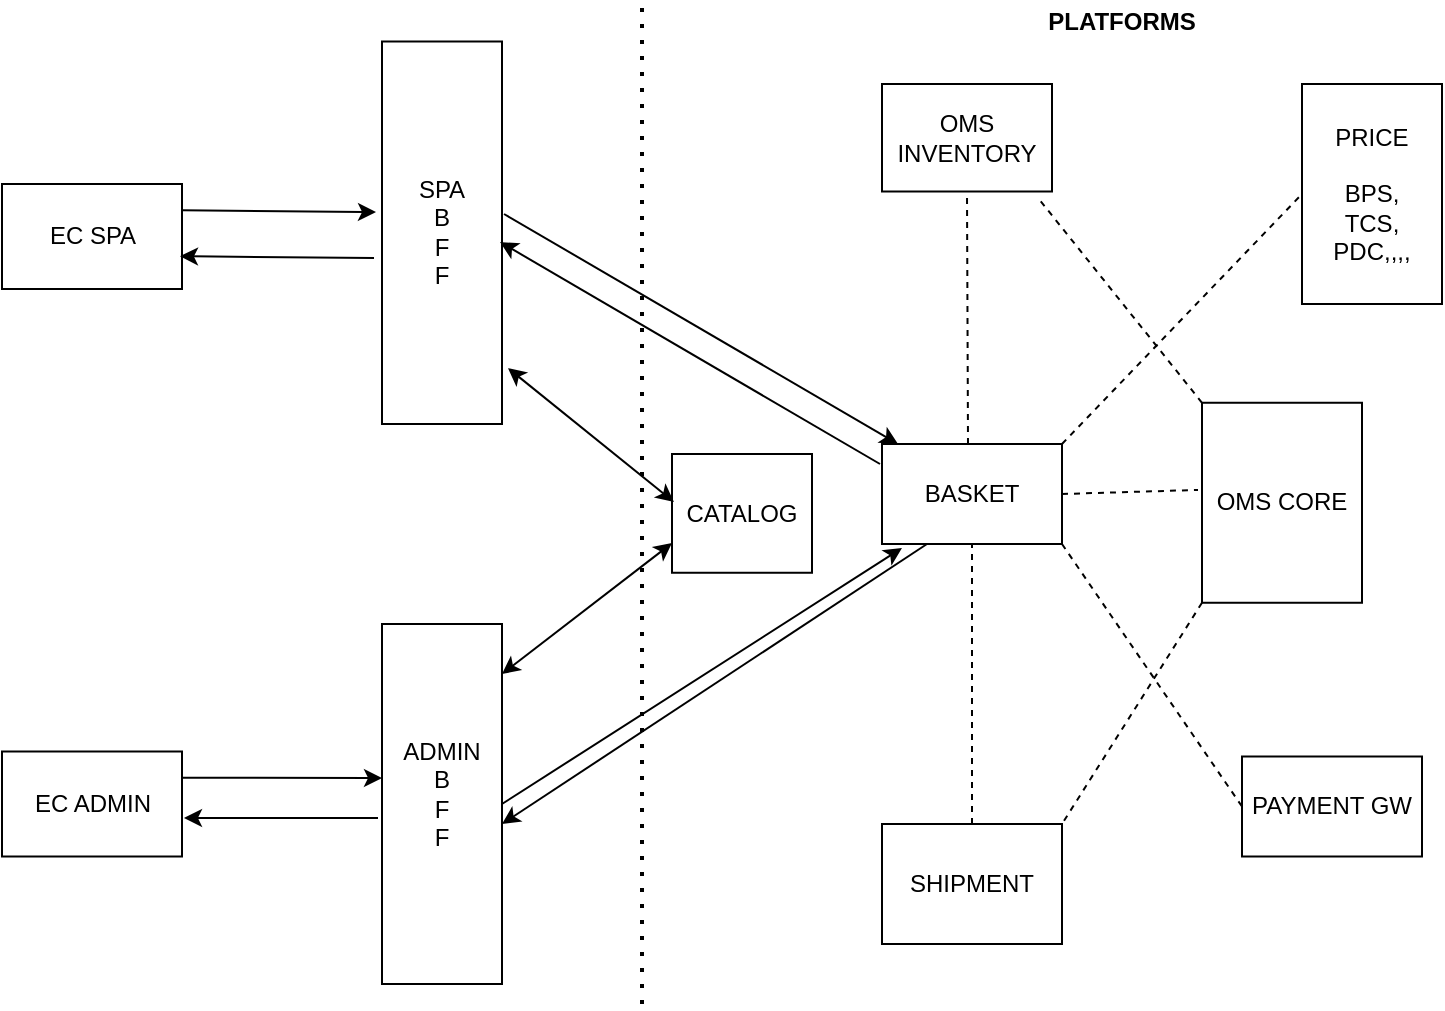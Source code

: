 <mxfile version="13.8.1" type="github">
  <diagram id="YGOwrlU5z7iKapaOGrc_" name="Page-1">
    <mxGraphModel dx="946" dy="520" grid="1" gridSize="10" guides="1" tooltips="1" connect="1" arrows="1" fold="1" page="1" pageScale="1" pageWidth="850" pageHeight="1100" math="0" shadow="0">
      <root>
        <mxCell id="0" />
        <mxCell id="1" parent="0" />
        <mxCell id="i8Va3_K6vTEJOMbcuLWE-1" value="" style="rounded=0;whiteSpace=wrap;html=1;" vertex="1" parent="1">
          <mxGeometry x="20" y="100" width="90" height="52.5" as="geometry" />
        </mxCell>
        <mxCell id="i8Va3_K6vTEJOMbcuLWE-2" value="" style="rounded=0;whiteSpace=wrap;html=1;" vertex="1" parent="1">
          <mxGeometry x="210" y="28.75" width="60" height="191.25" as="geometry" />
        </mxCell>
        <mxCell id="i8Va3_K6vTEJOMbcuLWE-3" value="SPA B&lt;br&gt;F&lt;br&gt;F" style="text;html=1;strokeColor=none;fillColor=none;align=center;verticalAlign=middle;whiteSpace=wrap;rounded=0;" vertex="1" parent="1">
          <mxGeometry x="225" y="39.38" width="30" height="170" as="geometry" />
        </mxCell>
        <mxCell id="i8Va3_K6vTEJOMbcuLWE-4" value="BASKET" style="rounded=0;whiteSpace=wrap;html=1;" vertex="1" parent="1">
          <mxGeometry x="460" y="230" width="90" height="50" as="geometry" />
        </mxCell>
        <mxCell id="i8Va3_K6vTEJOMbcuLWE-6" value="OMS CORE" style="rounded=0;whiteSpace=wrap;html=1;" vertex="1" parent="1">
          <mxGeometry x="620" y="209.38" width="80" height="100" as="geometry" />
        </mxCell>
        <mxCell id="i8Va3_K6vTEJOMbcuLWE-7" value="OMS INVENTORY" style="rounded=0;whiteSpace=wrap;html=1;" vertex="1" parent="1">
          <mxGeometry x="460" y="50" width="85" height="53.75" as="geometry" />
        </mxCell>
        <mxCell id="i8Va3_K6vTEJOMbcuLWE-8" value="SHIPMENT" style="rounded=0;whiteSpace=wrap;html=1;" vertex="1" parent="1">
          <mxGeometry x="460" y="420" width="90" height="60" as="geometry" />
        </mxCell>
        <mxCell id="i8Va3_K6vTEJOMbcuLWE-10" value="" style="rounded=0;whiteSpace=wrap;html=1;" vertex="1" parent="1">
          <mxGeometry x="210" y="320" width="60" height="180" as="geometry" />
        </mxCell>
        <mxCell id="i8Va3_K6vTEJOMbcuLWE-12" value="" style="endArrow=none;dashed=1;html=1;dashPattern=1 3;strokeWidth=2;" edge="1" parent="1">
          <mxGeometry width="50" height="50" relative="1" as="geometry">
            <mxPoint x="340" y="510" as="sourcePoint" />
            <mxPoint x="340" y="10" as="targetPoint" />
          </mxGeometry>
        </mxCell>
        <mxCell id="i8Va3_K6vTEJOMbcuLWE-13" value="EC SPA" style="text;html=1;strokeColor=none;fillColor=none;align=center;verticalAlign=middle;whiteSpace=wrap;rounded=0;" vertex="1" parent="1">
          <mxGeometry x="37.5" y="116.25" width="55" height="20" as="geometry" />
        </mxCell>
        <mxCell id="i8Va3_K6vTEJOMbcuLWE-14" value="" style="rounded=0;whiteSpace=wrap;html=1;" vertex="1" parent="1">
          <mxGeometry x="20" y="383.75" width="90" height="52.5" as="geometry" />
        </mxCell>
        <mxCell id="i8Va3_K6vTEJOMbcuLWE-15" value="EC ADMIN" style="text;html=1;strokeColor=none;fillColor=none;align=center;verticalAlign=middle;whiteSpace=wrap;rounded=0;" vertex="1" parent="1">
          <mxGeometry x="33.75" y="400" width="62.5" height="20" as="geometry" />
        </mxCell>
        <mxCell id="i8Va3_K6vTEJOMbcuLWE-17" value="ADMIN B&lt;br&gt;F&lt;br&gt;F" style="text;html=1;strokeColor=none;fillColor=none;align=center;verticalAlign=middle;whiteSpace=wrap;rounded=0;" vertex="1" parent="1">
          <mxGeometry x="225" y="320" width="30" height="170" as="geometry" />
        </mxCell>
        <mxCell id="i8Va3_K6vTEJOMbcuLWE-18" value="&lt;b&gt;PLATFORMS&lt;/b&gt;" style="text;html=1;strokeColor=none;fillColor=none;align=center;verticalAlign=middle;whiteSpace=wrap;rounded=0;" vertex="1" parent="1">
          <mxGeometry x="560" y="8.75" width="40" height="20" as="geometry" />
        </mxCell>
        <mxCell id="i8Va3_K6vTEJOMbcuLWE-21" value="PRICE&lt;br&gt;&lt;br&gt;BPS,&lt;br&gt;TCS,&lt;br&gt;PDC,,,," style="rounded=0;whiteSpace=wrap;html=1;" vertex="1" parent="1">
          <mxGeometry x="670" y="50" width="70" height="110" as="geometry" />
        </mxCell>
        <mxCell id="i8Va3_K6vTEJOMbcuLWE-23" value="PAYMENT GW" style="rounded=0;whiteSpace=wrap;html=1;" vertex="1" parent="1">
          <mxGeometry x="640" y="386.25" width="90" height="50" as="geometry" />
        </mxCell>
        <mxCell id="i8Va3_K6vTEJOMbcuLWE-24" value="" style="endArrow=classic;html=1;exitX=1;exitY=0.25;exitDx=0;exitDy=0;entryX=-0.05;entryY=0.446;entryDx=0;entryDy=0;entryPerimeter=0;" edge="1" parent="1" source="i8Va3_K6vTEJOMbcuLWE-1" target="i8Va3_K6vTEJOMbcuLWE-2">
          <mxGeometry width="50" height="50" relative="1" as="geometry">
            <mxPoint x="400" y="280" as="sourcePoint" />
            <mxPoint x="410" y="230" as="targetPoint" />
          </mxGeometry>
        </mxCell>
        <mxCell id="i8Va3_K6vTEJOMbcuLWE-25" value="" style="endArrow=classic;html=1;exitX=1;exitY=0.25;exitDx=0;exitDy=0;entryX=-0.05;entryY=0.446;entryDx=0;entryDy=0;entryPerimeter=0;" edge="1" parent="1">
          <mxGeometry width="50" height="50" relative="1" as="geometry">
            <mxPoint x="206" y="137.048" as="sourcePoint" />
            <mxPoint x="109" y="136.125" as="targetPoint" />
          </mxGeometry>
        </mxCell>
        <mxCell id="i8Va3_K6vTEJOMbcuLWE-26" value="" style="endArrow=classic;html=1;exitX=1.017;exitY=0.451;exitDx=0;exitDy=0;entryX=0.089;entryY=0;entryDx=0;entryDy=0;exitPerimeter=0;entryPerimeter=0;" edge="1" parent="1" source="i8Va3_K6vTEJOMbcuLWE-2" target="i8Va3_K6vTEJOMbcuLWE-4">
          <mxGeometry width="50" height="50" relative="1" as="geometry">
            <mxPoint x="120" y="123.125" as="sourcePoint" />
            <mxPoint x="217" y="124.048" as="targetPoint" />
          </mxGeometry>
        </mxCell>
        <mxCell id="i8Va3_K6vTEJOMbcuLWE-28" value="CATALOG" style="rounded=0;whiteSpace=wrap;html=1;" vertex="1" parent="1">
          <mxGeometry x="355" y="235" width="70" height="59.38" as="geometry" />
        </mxCell>
        <mxCell id="i8Va3_K6vTEJOMbcuLWE-33" value="" style="endArrow=classic;html=1;exitX=1.017;exitY=0.451;exitDx=0;exitDy=0;exitPerimeter=0;" edge="1" parent="1">
          <mxGeometry width="50" height="50" relative="1" as="geometry">
            <mxPoint x="459" y="240" as="sourcePoint" />
            <mxPoint x="269.02" y="129.004" as="targetPoint" />
          </mxGeometry>
        </mxCell>
        <mxCell id="i8Va3_K6vTEJOMbcuLWE-36" value="" style="endArrow=none;dashed=1;html=1;entryX=0.5;entryY=1;entryDx=0;entryDy=0;" edge="1" parent="1" target="i8Va3_K6vTEJOMbcuLWE-7">
          <mxGeometry width="50" height="50" relative="1" as="geometry">
            <mxPoint x="503" y="230" as="sourcePoint" />
            <mxPoint x="450" y="230" as="targetPoint" />
          </mxGeometry>
        </mxCell>
        <mxCell id="i8Va3_K6vTEJOMbcuLWE-37" value="" style="endArrow=none;dashed=1;html=1;entryX=0;entryY=0.5;entryDx=0;entryDy=0;exitX=1;exitY=0;exitDx=0;exitDy=0;" edge="1" parent="1" source="i8Va3_K6vTEJOMbcuLWE-4" target="i8Va3_K6vTEJOMbcuLWE-21">
          <mxGeometry width="50" height="50" relative="1" as="geometry">
            <mxPoint x="513" y="240" as="sourcePoint" />
            <mxPoint x="512.5" y="113.75" as="targetPoint" />
          </mxGeometry>
        </mxCell>
        <mxCell id="i8Va3_K6vTEJOMbcuLWE-38" value="" style="endArrow=none;dashed=1;html=1;entryX=-0.025;entryY=0.436;entryDx=0;entryDy=0;exitX=1;exitY=0.5;exitDx=0;exitDy=0;entryPerimeter=0;" edge="1" parent="1" source="i8Va3_K6vTEJOMbcuLWE-4" target="i8Va3_K6vTEJOMbcuLWE-6">
          <mxGeometry width="50" height="50" relative="1" as="geometry">
            <mxPoint x="560" y="240" as="sourcePoint" />
            <mxPoint x="680" y="87.5" as="targetPoint" />
          </mxGeometry>
        </mxCell>
        <mxCell id="i8Va3_K6vTEJOMbcuLWE-39" value="" style="endArrow=none;dashed=1;html=1;entryX=0;entryY=0.5;entryDx=0;entryDy=0;exitX=1;exitY=1;exitDx=0;exitDy=0;" edge="1" parent="1" source="i8Va3_K6vTEJOMbcuLWE-4" target="i8Va3_K6vTEJOMbcuLWE-23">
          <mxGeometry width="50" height="50" relative="1" as="geometry">
            <mxPoint x="560" y="240" as="sourcePoint" />
            <mxPoint x="680" y="87.5" as="targetPoint" />
          </mxGeometry>
        </mxCell>
        <mxCell id="i8Va3_K6vTEJOMbcuLWE-42" value="" style="endArrow=classic;html=1;exitX=1;exitY=0.25;exitDx=0;exitDy=0;entryX=0;entryY=0.428;entryDx=0;entryDy=0;entryPerimeter=0;" edge="1" parent="1" source="i8Va3_K6vTEJOMbcuLWE-14" target="i8Va3_K6vTEJOMbcuLWE-10">
          <mxGeometry width="50" height="50" relative="1" as="geometry">
            <mxPoint x="120" y="123.125" as="sourcePoint" />
            <mxPoint x="217" y="124.048" as="targetPoint" />
          </mxGeometry>
        </mxCell>
        <mxCell id="i8Va3_K6vTEJOMbcuLWE-44" value="" style="endArrow=classic;html=1;entryX=1.011;entryY=0.633;entryDx=0;entryDy=0;entryPerimeter=0;" edge="1" parent="1" target="i8Va3_K6vTEJOMbcuLWE-14">
          <mxGeometry width="50" height="50" relative="1" as="geometry">
            <mxPoint x="208" y="417" as="sourcePoint" />
            <mxPoint x="120" y="406.875" as="targetPoint" />
          </mxGeometry>
        </mxCell>
        <mxCell id="i8Va3_K6vTEJOMbcuLWE-45" value="" style="endArrow=classic;html=1;exitX=1;exitY=0.5;exitDx=0;exitDy=0;entryX=0.111;entryY=1.04;entryDx=0;entryDy=0;entryPerimeter=0;" edge="1" parent="1" source="i8Va3_K6vTEJOMbcuLWE-10" target="i8Va3_K6vTEJOMbcuLWE-4">
          <mxGeometry width="50" height="50" relative="1" as="geometry">
            <mxPoint x="281.02" y="125.004" as="sourcePoint" />
            <mxPoint x="478.01" y="240" as="targetPoint" />
          </mxGeometry>
        </mxCell>
        <mxCell id="i8Va3_K6vTEJOMbcuLWE-46" value="" style="endArrow=classic;html=1;exitX=0.25;exitY=1;exitDx=0;exitDy=0;" edge="1" parent="1" source="i8Va3_K6vTEJOMbcuLWE-4">
          <mxGeometry width="50" height="50" relative="1" as="geometry">
            <mxPoint x="479.99" y="292" as="sourcePoint" />
            <mxPoint x="270" y="420" as="targetPoint" />
          </mxGeometry>
        </mxCell>
        <mxCell id="i8Va3_K6vTEJOMbcuLWE-47" value="" style="endArrow=none;dashed=1;html=1;entryX=0.5;entryY=1;entryDx=0;entryDy=0;exitX=0.5;exitY=0;exitDx=0;exitDy=0;" edge="1" parent="1" source="i8Va3_K6vTEJOMbcuLWE-8" target="i8Va3_K6vTEJOMbcuLWE-4">
          <mxGeometry width="50" height="50" relative="1" as="geometry">
            <mxPoint x="400" y="280" as="sourcePoint" />
            <mxPoint x="450" y="230" as="targetPoint" />
          </mxGeometry>
        </mxCell>
        <mxCell id="i8Va3_K6vTEJOMbcuLWE-48" value="" style="endArrow=classic;startArrow=classic;html=1;exitX=1.05;exitY=0.854;exitDx=0;exitDy=0;exitPerimeter=0;entryX=0.014;entryY=0.404;entryDx=0;entryDy=0;entryPerimeter=0;" edge="1" parent="1" source="i8Va3_K6vTEJOMbcuLWE-2" target="i8Va3_K6vTEJOMbcuLWE-28">
          <mxGeometry width="50" height="50" relative="1" as="geometry">
            <mxPoint x="400" y="280" as="sourcePoint" />
            <mxPoint x="450" y="230" as="targetPoint" />
          </mxGeometry>
        </mxCell>
        <mxCell id="i8Va3_K6vTEJOMbcuLWE-49" value="" style="endArrow=classic;startArrow=classic;html=1;exitX=1;exitY=0.139;exitDx=0;exitDy=0;exitPerimeter=0;entryX=0;entryY=0.75;entryDx=0;entryDy=0;" edge="1" parent="1" source="i8Va3_K6vTEJOMbcuLWE-10" target="i8Va3_K6vTEJOMbcuLWE-28">
          <mxGeometry width="50" height="50" relative="1" as="geometry">
            <mxPoint x="400" y="280" as="sourcePoint" />
            <mxPoint x="450" y="230" as="targetPoint" />
          </mxGeometry>
        </mxCell>
        <mxCell id="i8Va3_K6vTEJOMbcuLWE-50" value="" style="endArrow=none;dashed=1;html=1;entryX=0.918;entryY=1.06;entryDx=0;entryDy=0;entryPerimeter=0;exitX=0;exitY=0;exitDx=0;exitDy=0;" edge="1" parent="1" source="i8Va3_K6vTEJOMbcuLWE-6" target="i8Va3_K6vTEJOMbcuLWE-7">
          <mxGeometry width="50" height="50" relative="1" as="geometry">
            <mxPoint x="400" y="300" as="sourcePoint" />
            <mxPoint x="450" y="250" as="targetPoint" />
          </mxGeometry>
        </mxCell>
        <mxCell id="i8Va3_K6vTEJOMbcuLWE-52" value="" style="endArrow=none;dashed=1;html=1;entryX=1;entryY=0;entryDx=0;entryDy=0;exitX=0;exitY=1;exitDx=0;exitDy=0;" edge="1" parent="1" source="i8Va3_K6vTEJOMbcuLWE-6" target="i8Va3_K6vTEJOMbcuLWE-8">
          <mxGeometry width="50" height="50" relative="1" as="geometry">
            <mxPoint x="630" y="219.38" as="sourcePoint" />
            <mxPoint x="548.03" y="116.975" as="targetPoint" />
          </mxGeometry>
        </mxCell>
      </root>
    </mxGraphModel>
  </diagram>
</mxfile>
